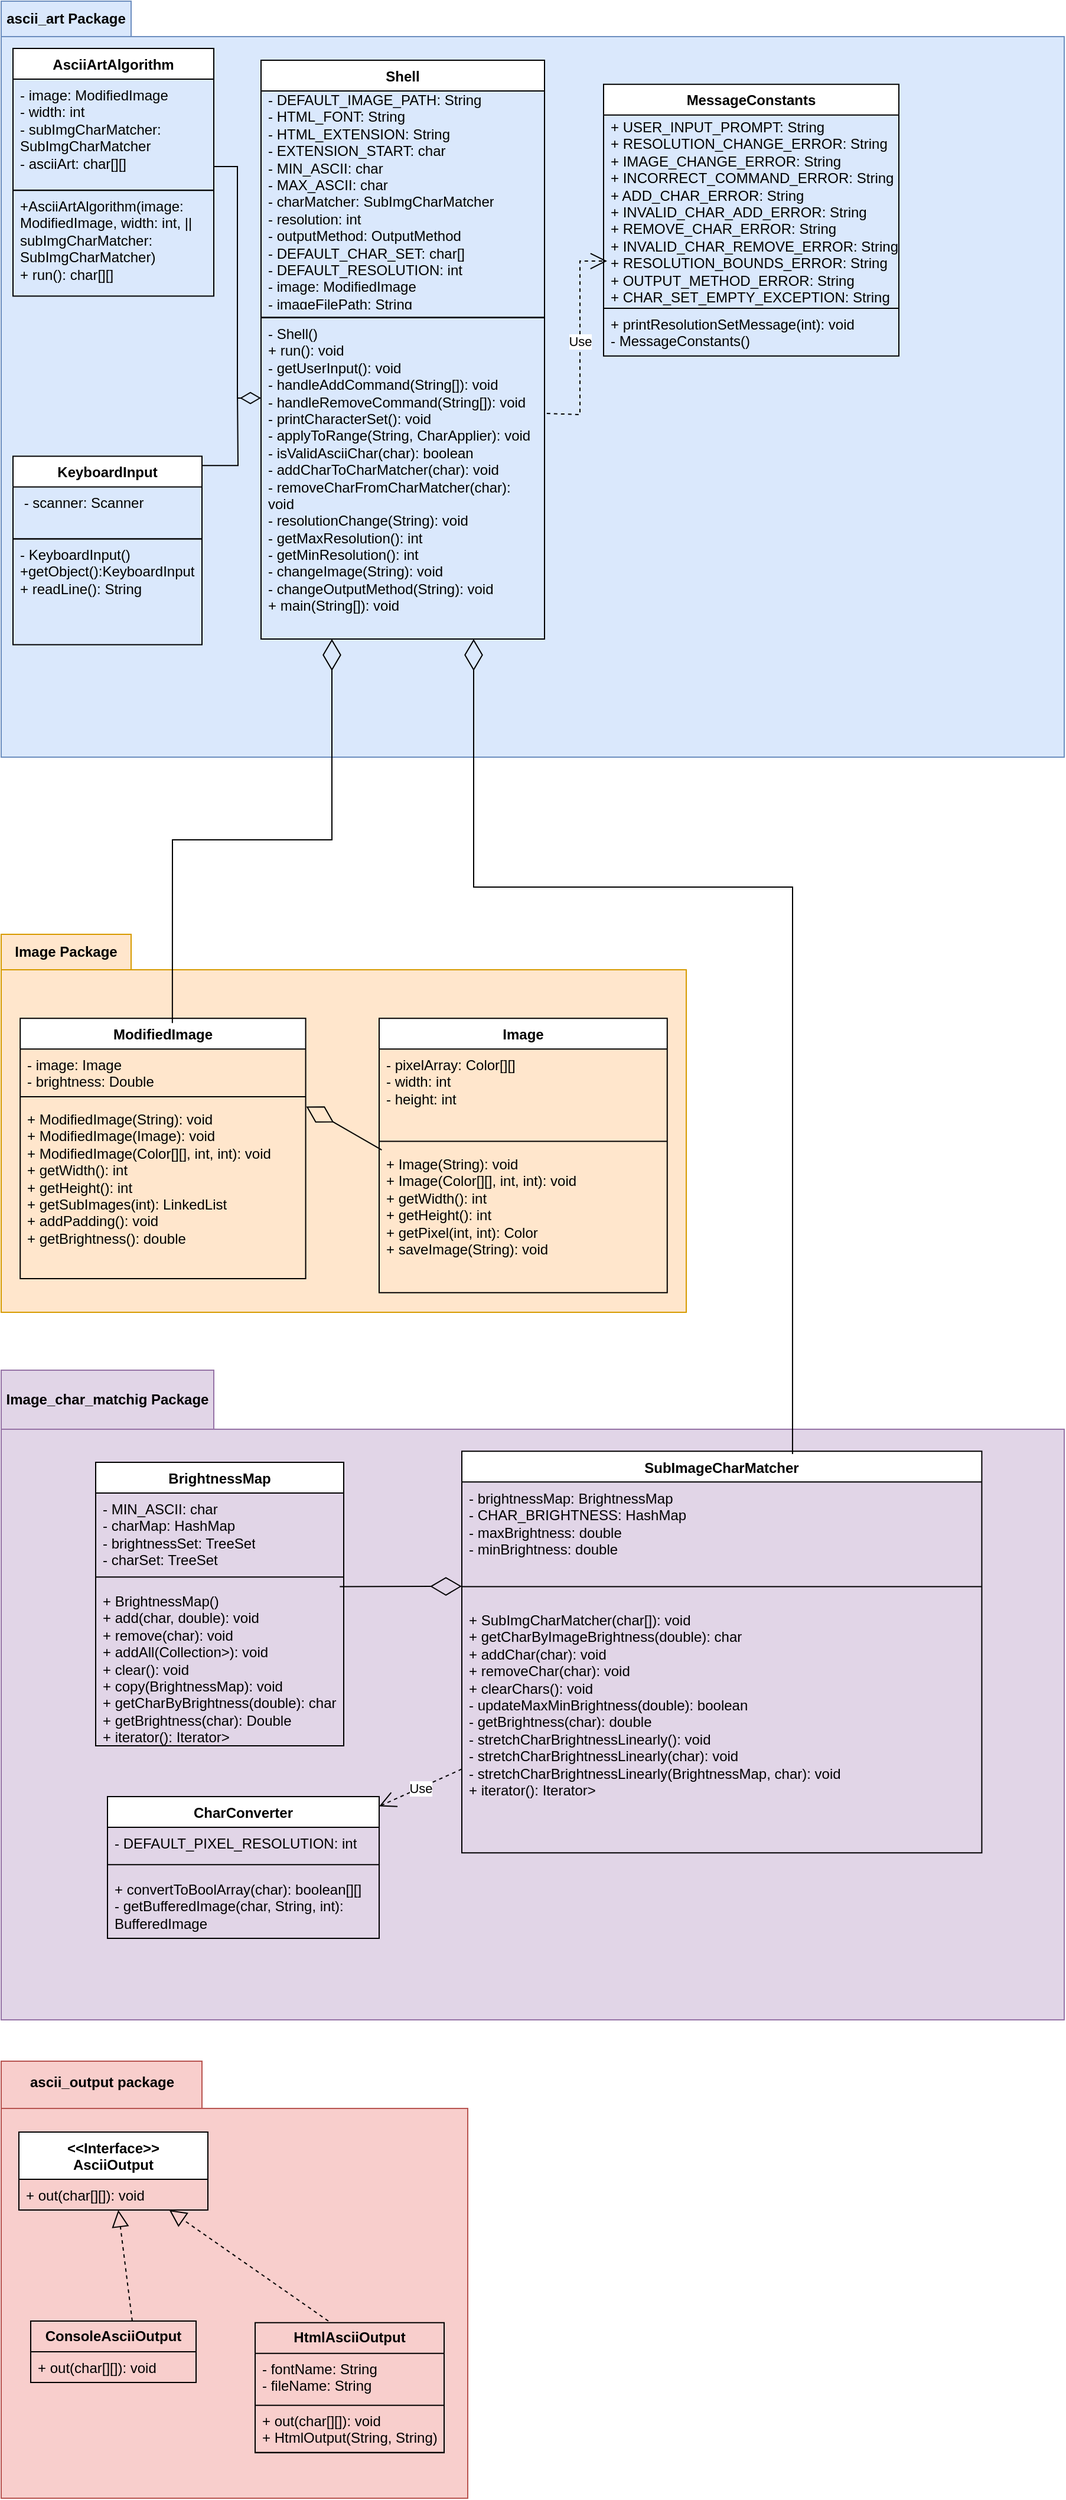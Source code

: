 <mxfile version="23.1.7" type="github">
  <diagram name="‫עמוד-1‬" id="9FOxikn_2bk7BjKEbO-x">
    <mxGraphModel dx="1434" dy="738" grid="1" gridSize="10" guides="1" tooltips="1" connect="1" arrows="1" fold="1" page="1" pageScale="1" pageWidth="827" pageHeight="1169" math="0" shadow="0">
      <root>
        <mxCell id="0" />
        <mxCell id="1" parent="0" />
        <mxCell id="Vb6RsHlkbNNhMtVp6kEj-1" value="ascii_art Package" style="shape=folder;fontStyle=1;tabWidth=110;tabHeight=30;tabPosition=left;html=1;boundedLbl=1;labelInHeader=1;container=1;collapsible=0;whiteSpace=wrap;fillColor=#dae8fc;strokeColor=#6c8ebf;" parent="1" vertex="1">
          <mxGeometry y="10" width="900" height="640" as="geometry" />
        </mxCell>
        <mxCell id="Vb6RsHlkbNNhMtVp6kEj-2" value="" style="html=1;strokeColor=none;resizeWidth=1;resizeHeight=1;fillColor=none;part=1;connectable=0;allowArrows=0;deletable=0;whiteSpace=wrap;" parent="Vb6RsHlkbNNhMtVp6kEj-1" vertex="1">
          <mxGeometry width="839.326" height="408.706" relative="1" as="geometry">
            <mxPoint y="30" as="offset" />
          </mxGeometry>
        </mxCell>
        <mxCell id="xFL0W7bVsGVKbV0ON2sQ-131" value="" style="group" parent="Vb6RsHlkbNNhMtVp6kEj-1" vertex="1" connectable="0">
          <mxGeometry x="10" y="385.2" width="160" height="159.6" as="geometry" />
        </mxCell>
        <mxCell id="IPb3zjva4fTOaODKoA8U-5" style="edgeStyle=orthogonalEdgeStyle;rounded=0;orthogonalLoop=1;jettySize=auto;html=1;exitX=1;exitY=0;exitDx=0;exitDy=0;endArrow=none;endFill=0;" parent="xFL0W7bVsGVKbV0ON2sQ-131" source="xFL0W7bVsGVKbV0ON2sQ-132" edge="1">
          <mxGeometry relative="1" as="geometry">
            <mxPoint x="190" y="-55.2" as="targetPoint" />
          </mxGeometry>
        </mxCell>
        <mxCell id="xFL0W7bVsGVKbV0ON2sQ-132" value="- KeyboardInput()&lt;br&gt;+getObject():KeyboardInput&amp;nbsp; + readLine(): String&amp;nbsp; &amp;nbsp;&amp;nbsp;" style="rounded=0;whiteSpace=wrap;html=1;align=left;verticalAlign=top;spacingLeft=4;spacingRight=4;fillColor=none;gradientColor=none;" parent="xFL0W7bVsGVKbV0ON2sQ-131" vertex="1">
          <mxGeometry y="70" width="160" height="89.6" as="geometry" />
        </mxCell>
        <mxCell id="xFL0W7bVsGVKbV0ON2sQ-133" value="&lt;span style=&quot;text-align: left;&quot;&gt;KeyboardInput&lt;/span&gt;" style="swimlane;fontStyle=1;align=center;verticalAlign=top;childLayout=stackLayout;horizontal=1;startSize=26;horizontalStack=0;resizeParent=1;resizeParentMax=0;resizeLast=0;collapsible=1;marginBottom=0;whiteSpace=wrap;html=1;" parent="xFL0W7bVsGVKbV0ON2sQ-131" vertex="1">
          <mxGeometry width="160" height="70" as="geometry">
            <mxRectangle x="210" y="300" width="100" height="30" as="alternateBounds" />
          </mxGeometry>
        </mxCell>
        <mxCell id="xFL0W7bVsGVKbV0ON2sQ-134" value="&amp;nbsp;- scanner: Scanner&amp;nbsp;&amp;nbsp;" style="text;strokeColor=none;fillColor=none;align=left;verticalAlign=top;spacingLeft=4;spacingRight=4;overflow=hidden;rotatable=0;points=[[0,0.5],[1,0.5]];portConstraint=eastwest;whiteSpace=wrap;html=1;" parent="xFL0W7bVsGVKbV0ON2sQ-133" vertex="1">
          <mxGeometry y="26" width="160" height="44" as="geometry" />
        </mxCell>
        <mxCell id="xFL0W7bVsGVKbV0ON2sQ-139" value="" style="group" parent="Vb6RsHlkbNNhMtVp6kEj-1" vertex="1" connectable="0">
          <mxGeometry x="220" y="50" width="260" height="490" as="geometry" />
        </mxCell>
        <mxCell id="xFL0W7bVsGVKbV0ON2sQ-135" value="" style="group" parent="xFL0W7bVsGVKbV0ON2sQ-139" vertex="1" connectable="0">
          <mxGeometry width="240" height="380" as="geometry" />
        </mxCell>
        <mxCell id="xFL0W7bVsGVKbV0ON2sQ-136" value="Shell" style="swimlane;fontStyle=1;align=center;verticalAlign=top;childLayout=stackLayout;horizontal=1;startSize=26;horizontalStack=0;resizeParent=1;resizeParentMax=0;resizeLast=0;collapsible=1;marginBottom=0;whiteSpace=wrap;html=1;container=0;" parent="xFL0W7bVsGVKbV0ON2sQ-135" vertex="1">
          <mxGeometry width="240.0" height="217.619" as="geometry">
            <mxRectangle x="210" y="300" width="100" height="30" as="alternateBounds" />
          </mxGeometry>
        </mxCell>
        <mxCell id="xFL0W7bVsGVKbV0ON2sQ-137" value=" - DEFAULT_IMAGE_PATH: String                                   &#xa; - HTML_FONT: String                                             &#xa; - HTML_EXTENSION: String                                        &#xa; - EXTENSION_START: char                                         &#xa; - MIN_ASCII: char                                               &#xa; - MAX_ASCII: char                                               &#xa; - charMatcher: SubImgCharMatcher                                &#xa; - resolution: int                                               &#xa; - outputMethod: OutputMethod                                    &#xa; - DEFAULT_CHAR_SET: char[]                                      &#xa; - DEFAULT_RESOLUTION: int                                       &#xa; - image: ModifiedImage                                          &#xa; - imageFilePath: String                                          &#xa;                         " style="text;strokeColor=none;fillColor=none;align=left;verticalAlign=top;spacingLeft=4;spacingRight=4;overflow=hidden;rotatable=0;points=[[0,0.5],[1,0.5]];portConstraint=eastwest;whiteSpace=wrap;html=1;" parent="xFL0W7bVsGVKbV0ON2sQ-139" vertex="1">
          <mxGeometry y="20" width="260" height="188.45" as="geometry" />
        </mxCell>
        <mxCell id="xFL0W7bVsGVKbV0ON2sQ-138" value="- Shell()                                                      &lt;br&gt; + run(): void                                                  &lt;br&gt; - getUserInput(): void                                          &lt;br&gt; - handleAddCommand(String[]): void                              &lt;br&gt; - handleRemoveCommand(String[]): void                           &lt;br&gt; - printCharacterSet(): void                                    &lt;br&gt; - applyToRange(String, CharApplier): void&lt;br&gt; - isValidAsciiChar(char): boolean                               &lt;br&gt; - addCharToCharMatcher(char): void                              &lt;br&gt; - removeCharFromCharMatcher(char): void                         &lt;br&gt; - resolutionChange(String): void                                &lt;br&gt; - getMaxResolution(): int                                       &lt;br&gt; - getMinResolution(): int                                       &lt;br&gt; - changeImage(String): void                                     &lt;br&gt; - changeOutputMethod(String): void &lt;br&gt; + main(String[]): void  " style="rounded=0;whiteSpace=wrap;html=1;align=left;verticalAlign=top;spacingLeft=4;spacingRight=4;fillColor=none;gradientColor=none;container=0;" parent="xFL0W7bVsGVKbV0ON2sQ-139" vertex="1">
          <mxGeometry y="218" width="240" height="272" as="geometry" />
        </mxCell>
        <mxCell id="xFL0W7bVsGVKbV0ON2sQ-141" value="" style="group" parent="Vb6RsHlkbNNhMtVp6kEj-1" vertex="1" connectable="0">
          <mxGeometry x="510" y="70.38" width="300" height="230" as="geometry" />
        </mxCell>
        <mxCell id="xFL0W7bVsGVKbV0ON2sQ-126" value=" + printResolutionSetMessage(int): void                         &lt;br&gt;- MessageConstants()" style="rounded=0;whiteSpace=wrap;html=1;align=left;verticalAlign=top;spacingLeft=4;spacingRight=4;fillColor=none;gradientColor=none;" parent="xFL0W7bVsGVKbV0ON2sQ-141" vertex="1">
          <mxGeometry y="189.62" width="250" height="40.38" as="geometry" />
        </mxCell>
        <mxCell id="xFL0W7bVsGVKbV0ON2sQ-140" value="" style="group" parent="xFL0W7bVsGVKbV0ON2sQ-141" vertex="1" connectable="0">
          <mxGeometry width="300" height="211.07" as="geometry" />
        </mxCell>
        <mxCell id="xFL0W7bVsGVKbV0ON2sQ-124" value="MessageConstants" style="swimlane;fontStyle=1;align=center;verticalAlign=top;childLayout=stackLayout;horizontal=1;startSize=26;horizontalStack=0;resizeParent=1;resizeParentMax=0;resizeLast=0;collapsible=1;marginBottom=0;whiteSpace=wrap;html=1;container=0;" parent="xFL0W7bVsGVKbV0ON2sQ-140" vertex="1">
          <mxGeometry width="250" height="189.62" as="geometry">
            <mxRectangle x="210" y="300" width="100" height="30" as="alternateBounds" />
          </mxGeometry>
        </mxCell>
        <mxCell id="xFL0W7bVsGVKbV0ON2sQ-125" value=" + USER_INPUT_PROMPT: String                                    &#xa; + RESOLUTION_CHANGE_ERROR: String                              &#xa; + IMAGE_CHANGE_ERROR: String                                   &#xa; + INCORRECT_COMMAND_ERROR: String                              &#xa; + ADD_CHAR_ERROR: String                                       &#xa; + INVALID_CHAR_ADD_ERROR: String                               &#xa; + REMOVE_CHAR_ERROR: String                                    &#xa; + INVALID_CHAR_REMOVE_ERROR: String                            &#xa; + RESOLUTION_BOUNDS_ERROR: String                              &#xa; + OUTPUT_METHOD_ERROR: String                                  &#xa; + CHAR_SET_EMPTY_EXCEPTION: String &#xa;                         " style="text;strokeColor=none;fillColor=none;align=left;verticalAlign=top;spacingLeft=4;spacingRight=4;overflow=hidden;rotatable=0;points=[[0,0.5],[1,0.5]];portConstraint=eastwest;whiteSpace=wrap;html=1;" parent="xFL0W7bVsGVKbV0ON2sQ-140" vertex="1">
          <mxGeometry y="22.62" width="300" height="167.38" as="geometry" />
        </mxCell>
        <mxCell id="Rr3gNb5iClIFuvdy9yFm-3" value="Use" style="endArrow=open;endSize=12;dashed=1;html=1;rounded=0;exitX=1.008;exitY=0.298;exitDx=0;exitDy=0;exitPerimeter=0;entryX=0.01;entryY=0.759;entryDx=0;entryDy=0;entryPerimeter=0;curved=0;jumpStyle=sharp;" edge="1" parent="Vb6RsHlkbNNhMtVp6kEj-1" source="xFL0W7bVsGVKbV0ON2sQ-138" target="xFL0W7bVsGVKbV0ON2sQ-125">
          <mxGeometry width="160" relative="1" as="geometry">
            <mxPoint x="490.0" y="390" as="sourcePoint" />
            <mxPoint x="717.88" y="416.069" as="targetPoint" />
            <Array as="points">
              <mxPoint x="490" y="350" />
              <mxPoint x="490" y="220" />
            </Array>
          </mxGeometry>
        </mxCell>
        <mxCell id="xFL0W7bVsGVKbV0ON2sQ-22" value="Image Package" style="shape=folder;fontStyle=1;tabWidth=110;tabHeight=30;tabPosition=left;html=1;boundedLbl=1;labelInHeader=1;container=1;collapsible=0;whiteSpace=wrap;fillColor=#ffe6cc;strokeColor=#d79b00;" parent="1" vertex="1">
          <mxGeometry y="800" width="580" height="320" as="geometry" />
        </mxCell>
        <mxCell id="xFL0W7bVsGVKbV0ON2sQ-23" value="" style="html=1;strokeColor=none;resizeWidth=1;resizeHeight=1;fillColor=none;part=1;connectable=0;allowArrows=0;deletable=0;whiteSpace=wrap;" parent="xFL0W7bVsGVKbV0ON2sQ-22" vertex="1">
          <mxGeometry width="561.875" height="207.407" relative="1" as="geometry">
            <mxPoint y="30" as="offset" />
          </mxGeometry>
        </mxCell>
        <mxCell id="xFL0W7bVsGVKbV0ON2sQ-24" value="ModifiedImage" style="swimlane;fontStyle=1;align=center;verticalAlign=top;childLayout=stackLayout;horizontal=1;startSize=26;horizontalStack=0;resizeParent=1;resizeParentMax=0;resizeLast=0;collapsible=1;marginBottom=0;whiteSpace=wrap;html=1;" parent="xFL0W7bVsGVKbV0ON2sQ-22" vertex="1">
          <mxGeometry x="16.116" y="71.111" width="241.674" height="220.366" as="geometry">
            <mxRectangle x="210" y="300" width="100" height="30" as="alternateBounds" />
          </mxGeometry>
        </mxCell>
        <mxCell id="xFL0W7bVsGVKbV0ON2sQ-25" value="- image: Image                                                        &#xa; - brightness: Double  " style="text;strokeColor=none;fillColor=none;align=left;verticalAlign=top;spacingLeft=4;spacingRight=4;overflow=hidden;rotatable=0;points=[[0,0.5],[1,0.5]];portConstraint=eastwest;whiteSpace=wrap;html=1;" parent="xFL0W7bVsGVKbV0ON2sQ-24" vertex="1">
          <mxGeometry y="26" width="241.674" height="35.017" as="geometry" />
        </mxCell>
        <mxCell id="xFL0W7bVsGVKbV0ON2sQ-26" value="" style="line;strokeWidth=1;fillColor=none;align=left;verticalAlign=middle;spacingTop=-1;spacingLeft=3;spacingRight=3;rotatable=0;labelPosition=right;points=[];portConstraint=eastwest;strokeColor=inherit;" parent="xFL0W7bVsGVKbV0ON2sQ-24" vertex="1">
          <mxGeometry y="61.017" width="241.674" height="10.774" as="geometry" />
        </mxCell>
        <mxCell id="xFL0W7bVsGVKbV0ON2sQ-27" value="+ ModifiedImage(String): void                                         &#xa; + ModifiedImage(Image): void                                          &#xa; + ModifiedImage(Color[][], int, int): void                             &#xa; + getWidth(): int                                                     &#xa; + getHeight(): int                                                    &#xa; + getSubImages(int): LinkedList&lt;ModifiedImage&gt;                         &#xa; + addPadding(): void                                                   &#xa; + getBrightness(): double      " style="text;strokeColor=none;fillColor=none;align=left;verticalAlign=top;spacingLeft=4;spacingRight=4;overflow=hidden;rotatable=0;points=[[0,0.5],[1,0.5]];portConstraint=eastwest;whiteSpace=wrap;html=1;" parent="xFL0W7bVsGVKbV0ON2sQ-24" vertex="1">
          <mxGeometry y="71.791" width="241.674" height="148.575" as="geometry" />
        </mxCell>
        <mxCell id="xFL0W7bVsGVKbV0ON2sQ-28" value="Image" style="swimlane;fontStyle=1;align=center;verticalAlign=top;childLayout=stackLayout;horizontal=1;startSize=26;horizontalStack=0;resizeParent=1;resizeParentMax=0;resizeLast=0;collapsible=1;marginBottom=0;whiteSpace=wrap;html=1;" parent="xFL0W7bVsGVKbV0ON2sQ-22" vertex="1">
          <mxGeometry x="320" y="71.11" width="243.89" height="232.228" as="geometry" />
        </mxCell>
        <mxCell id="xFL0W7bVsGVKbV0ON2sQ-29" value="- pixelArray: Color[][]&lt;br&gt;- width: int&lt;br&gt;- height: int" style="text;strokeColor=none;fillColor=none;align=left;verticalAlign=top;spacingLeft=4;spacingRight=4;overflow=hidden;rotatable=0;points=[[0,0.5],[1,0.5]];portConstraint=eastwest;whiteSpace=wrap;html=1;" parent="xFL0W7bVsGVKbV0ON2sQ-28" vertex="1">
          <mxGeometry y="26" width="243.89" height="72.727" as="geometry" />
        </mxCell>
        <mxCell id="xFL0W7bVsGVKbV0ON2sQ-30" value="" style="line;strokeWidth=1;fillColor=none;align=left;verticalAlign=middle;spacingTop=-1;spacingLeft=3;spacingRight=3;rotatable=0;labelPosition=right;points=[];portConstraint=eastwest;strokeColor=inherit;" parent="xFL0W7bVsGVKbV0ON2sQ-28" vertex="1">
          <mxGeometry y="98.727" width="243.89" height="10.774" as="geometry" />
        </mxCell>
        <mxCell id="xFL0W7bVsGVKbV0ON2sQ-31" value="+ Image(String): void                                                 &#xa; + Image(Color[][], int, int): void                                    &#xa; + getWidth(): int                                                     &#xa; + getHeight(): int                                                    &#xa; + getPixel(int, int): Color                                          &#xa; + saveImage(String): void      " style="text;strokeColor=none;fillColor=none;align=left;verticalAlign=top;spacingLeft=4;spacingRight=4;overflow=hidden;rotatable=0;points=[[0,0.5],[1,0.5]];portConstraint=eastwest;whiteSpace=wrap;html=1;" parent="xFL0W7bVsGVKbV0ON2sQ-28" vertex="1">
          <mxGeometry y="109.502" width="243.89" height="122.726" as="geometry" />
        </mxCell>
        <mxCell id="F8fBrZpSHnKWf6rNtkaV-7" value="" style="endArrow=diamondThin;endFill=0;endSize=24;html=1;rounded=0;exitX=0.009;exitY=0.016;exitDx=0;exitDy=0;exitPerimeter=0;entryX=1.002;entryY=0.019;entryDx=0;entryDy=0;entryPerimeter=0;" parent="xFL0W7bVsGVKbV0ON2sQ-22" source="xFL0W7bVsGVKbV0ON2sQ-31" target="xFL0W7bVsGVKbV0ON2sQ-27" edge="1">
          <mxGeometry width="160" relative="1" as="geometry">
            <mxPoint x="330" y="50" as="sourcePoint" />
            <mxPoint x="170" y="50" as="targetPoint" />
          </mxGeometry>
        </mxCell>
        <mxCell id="xFL0W7bVsGVKbV0ON2sQ-42" value="Image_char_matchig Package" style="shape=folder;fontStyle=1;tabWidth=180;tabHeight=50;tabPosition=left;html=1;boundedLbl=1;labelInHeader=1;container=1;collapsible=0;whiteSpace=wrap;fillColor=#e1d5e7;strokeColor=#9673a6;" parent="1" vertex="1">
          <mxGeometry y="1169" width="900" height="550" as="geometry" />
        </mxCell>
        <mxCell id="xFL0W7bVsGVKbV0ON2sQ-43" value="" style="html=1;strokeColor=none;resizeWidth=1;resizeHeight=1;fillColor=none;part=1;connectable=0;allowArrows=0;deletable=0;whiteSpace=wrap;" parent="xFL0W7bVsGVKbV0ON2sQ-42" vertex="1">
          <mxGeometry width="734.604" height="233.575" relative="1" as="geometry">
            <mxPoint y="30" as="offset" />
          </mxGeometry>
        </mxCell>
        <mxCell id="xFL0W7bVsGVKbV0ON2sQ-48" value="SubImageCharMatcher" style="swimlane;fontStyle=1;align=center;verticalAlign=top;childLayout=stackLayout;horizontal=1;startSize=26;horizontalStack=0;resizeParent=1;resizeParentMax=0;resizeLast=0;collapsible=1;marginBottom=0;whiteSpace=wrap;html=1;" parent="xFL0W7bVsGVKbV0ON2sQ-42" vertex="1">
          <mxGeometry x="389.997" y="68.643" width="440.22" height="340" as="geometry" />
        </mxCell>
        <mxCell id="xFL0W7bVsGVKbV0ON2sQ-49" value=" - brightnessMap: BrightnessMap                                    &#xa; - CHAR_BRIGHTNESS: HashMap&lt;Character, Double&gt;                     &#xa; - maxBrightness: double                                           &#xa; - minBrightness: double  " style="text;strokeColor=none;fillColor=none;align=left;verticalAlign=top;spacingLeft=4;spacingRight=4;overflow=hidden;rotatable=0;points=[[0,0.5],[1,0.5]];portConstraint=eastwest;whiteSpace=wrap;html=1;" parent="xFL0W7bVsGVKbV0ON2sQ-48" vertex="1">
          <mxGeometry y="26" width="440.22" height="74" as="geometry" />
        </mxCell>
        <mxCell id="xFL0W7bVsGVKbV0ON2sQ-50" value="" style="line;strokeWidth=1;fillColor=none;align=left;verticalAlign=middle;spacingTop=-1;spacingLeft=3;spacingRight=3;rotatable=0;labelPosition=right;points=[];portConstraint=eastwest;strokeColor=inherit;" parent="xFL0W7bVsGVKbV0ON2sQ-48" vertex="1">
          <mxGeometry y="100" width="440.22" height="29.09" as="geometry" />
        </mxCell>
        <mxCell id="xFL0W7bVsGVKbV0ON2sQ-51" value=" + SubImgCharMatcher(char[]): void&amp;nbsp;&lt;div&gt;+ getCharByImageBrightness(double): char&amp;nbsp;&lt;/div&gt;&lt;div&gt;+ addChar(char): void&amp;nbsp;&lt;/div&gt;&lt;div&gt;+ removeChar(char): void&amp;nbsp;&lt;/div&gt;&lt;div&gt;+ clearChars(): void&amp;nbsp;&lt;/div&gt;&lt;div&gt;- updateMaxMinBrightness(double): boolean&amp;nbsp;&lt;/div&gt;&lt;div&gt;- getBrightness(char): double&amp;nbsp;&lt;/div&gt;&lt;div&gt;- stretchCharBrightnessLinearly(): void&amp;nbsp;&lt;/div&gt;&lt;div&gt;- stretchCharBrightnessLinearly(char): void&lt;/div&gt;&lt;div&gt;- stretchCharBrightnessLinearly(BrightnessMap, char): void&amp;nbsp;&lt;/div&gt;&lt;div&gt;+ iterator(): Iterator&amp;gt; &lt;/div&gt;" style="text;strokeColor=none;fillColor=none;align=left;verticalAlign=top;spacingLeft=4;spacingRight=4;overflow=hidden;rotatable=0;points=[[0,0.5],[1,0.5]];portConstraint=eastwest;whiteSpace=wrap;html=1;" parent="xFL0W7bVsGVKbV0ON2sQ-48" vertex="1">
          <mxGeometry y="129.09" width="440.22" height="210.91" as="geometry" />
        </mxCell>
        <mxCell id="xFL0W7bVsGVKbV0ON2sQ-90" value="CharConverter" style="swimlane;fontStyle=1;align=center;verticalAlign=top;childLayout=stackLayout;horizontal=1;startSize=26;horizontalStack=0;resizeParent=1;resizeParentMax=0;resizeLast=0;collapsible=1;marginBottom=0;whiteSpace=wrap;html=1;" parent="xFL0W7bVsGVKbV0ON2sQ-42" vertex="1">
          <mxGeometry x="90" y="361.0" width="230" height="119.998" as="geometry" />
        </mxCell>
        <mxCell id="xFL0W7bVsGVKbV0ON2sQ-91" value=" - DEFAULT_PIXEL_RESOLUTION: int                                     &#xa;&#xa;" style="text;strokeColor=none;fillColor=none;align=left;verticalAlign=top;spacingLeft=4;spacingRight=4;overflow=hidden;rotatable=0;points=[[0,0.5],[1,0.5]];portConstraint=eastwest;whiteSpace=wrap;html=1;" parent="xFL0W7bVsGVKbV0ON2sQ-90" vertex="1">
          <mxGeometry y="26" width="230" height="24.444" as="geometry" />
        </mxCell>
        <mxCell id="xFL0W7bVsGVKbV0ON2sQ-92" value="" style="line;strokeWidth=1;fillColor=none;align=left;verticalAlign=middle;spacingTop=-1;spacingLeft=3;spacingRight=3;rotatable=0;labelPosition=right;points=[];portConstraint=eastwest;strokeColor=inherit;" parent="xFL0W7bVsGVKbV0ON2sQ-90" vertex="1">
          <mxGeometry y="50.444" width="230" height="14.403" as="geometry" />
        </mxCell>
        <mxCell id="xFL0W7bVsGVKbV0ON2sQ-93" value=" + convertToBoolArray(char): boolean[][]                             &lt;br&gt;- getBufferedImage(char, String, int): BufferedImage" style="text;strokeColor=none;fillColor=none;align=left;verticalAlign=top;spacingLeft=4;spacingRight=4;overflow=hidden;rotatable=0;points=[[0,0.5],[1,0.5]];portConstraint=eastwest;whiteSpace=wrap;html=1;" parent="xFL0W7bVsGVKbV0ON2sQ-90" vertex="1">
          <mxGeometry y="64.848" width="230" height="55.15" as="geometry" />
        </mxCell>
        <mxCell id="Rr3gNb5iClIFuvdy9yFm-2" value="Use" style="endArrow=open;endSize=12;dashed=1;html=1;rounded=0;" edge="1" parent="xFL0W7bVsGVKbV0ON2sQ-42" source="xFL0W7bVsGVKbV0ON2sQ-48" target="xFL0W7bVsGVKbV0ON2sQ-90">
          <mxGeometry width="160" relative="1" as="geometry">
            <mxPoint x="400" y="481" as="sourcePoint" />
            <mxPoint x="560" y="481" as="targetPoint" />
          </mxGeometry>
        </mxCell>
        <mxCell id="xFL0W7bVsGVKbV0ON2sQ-85" value="BrightnessMap" style="swimlane;fontStyle=1;align=center;verticalAlign=top;childLayout=stackLayout;horizontal=1;startSize=26;horizontalStack=0;resizeParent=1;resizeParentMax=0;resizeLast=0;collapsible=1;marginBottom=0;whiteSpace=wrap;html=1;" parent="1" vertex="1">
          <mxGeometry x="80" y="1247" width="210" height="240.001" as="geometry" />
        </mxCell>
        <mxCell id="xFL0W7bVsGVKbV0ON2sQ-86" value=" - MIN_ASCII: char&lt;br&gt;- charMap: HashMap&lt;br&gt;- brightnessSet: TreeSet&lt;br&gt;- charSet: TreeSet" style="text;strokeColor=none;fillColor=none;align=left;verticalAlign=top;spacingLeft=4;spacingRight=4;overflow=hidden;rotatable=0;points=[[0,0.5],[1,0.5]];portConstraint=eastwest;whiteSpace=wrap;html=1;" parent="xFL0W7bVsGVKbV0ON2sQ-85" vertex="1">
          <mxGeometry y="26" width="210" height="64" as="geometry" />
        </mxCell>
        <mxCell id="xFL0W7bVsGVKbV0ON2sQ-87" value="" style="line;strokeWidth=1;fillColor=none;align=left;verticalAlign=middle;spacingTop=-1;spacingLeft=3;spacingRight=3;rotatable=0;labelPosition=right;points=[];portConstraint=eastwest;strokeColor=inherit;" parent="xFL0W7bVsGVKbV0ON2sQ-85" vertex="1">
          <mxGeometry y="90" width="210" height="14.141" as="geometry" />
        </mxCell>
        <mxCell id="xFL0W7bVsGVKbV0ON2sQ-88" value="+ BrightnessMap()&lt;br&gt;+ add(char, double): void                                       &lt;br&gt; + remove(char): void                                            &lt;br&gt; + addAll(Collection&amp;gt;): void&lt;br&gt; + clear(): void                                                 &lt;br&gt; + copy(BrightnessMap): void                                      &lt;br&gt; + getCharByBrightness(double): char                             &lt;br&gt; + getBrightness(char): Double                                   &lt;br&gt; + iterator(): Iterator&amp;gt;" style="text;strokeColor=none;fillColor=none;align=left;verticalAlign=top;spacingLeft=4;spacingRight=4;overflow=hidden;rotatable=0;points=[[0,0.5],[1,0.5]];portConstraint=eastwest;whiteSpace=wrap;html=1;" parent="xFL0W7bVsGVKbV0ON2sQ-85" vertex="1">
          <mxGeometry y="104.141" width="210" height="135.86" as="geometry" />
        </mxCell>
        <mxCell id="F8fBrZpSHnKWf6rNtkaV-5" value="" style="endArrow=diamondThin;endFill=0;endSize=24;html=1;rounded=0;entryX=0.984;entryY=0.008;entryDx=0;entryDy=0;entryPerimeter=0;exitX=0.984;exitY=0.008;exitDx=0;exitDy=0;exitPerimeter=0;" parent="xFL0W7bVsGVKbV0ON2sQ-85" edge="1" source="xFL0W7bVsGVKbV0ON2sQ-88">
          <mxGeometry width="160" relative="1" as="geometry">
            <mxPoint x="123.06" y="-18.0" as="sourcePoint" />
            <mxPoint x="310" y="105" as="targetPoint" />
          </mxGeometry>
        </mxCell>
        <mxCell id="xFL0W7bVsGVKbV0ON2sQ-127" value="" style="group" parent="1" vertex="1" connectable="0">
          <mxGeometry x="10" y="50" width="170" height="209.68" as="geometry" />
        </mxCell>
        <mxCell id="xFL0W7bVsGVKbV0ON2sQ-128" value="AsciiArtAlgorithm" style="swimlane;fontStyle=1;align=center;verticalAlign=top;childLayout=stackLayout;horizontal=1;startSize=26;horizontalStack=0;resizeParent=1;resizeParentMax=0;resizeLast=0;collapsible=1;marginBottom=0;whiteSpace=wrap;html=1;container=0;" parent="xFL0W7bVsGVKbV0ON2sQ-127" vertex="1">
          <mxGeometry width="170" height="120.08" as="geometry">
            <mxRectangle x="210" y="300" width="100" height="30" as="alternateBounds" />
          </mxGeometry>
        </mxCell>
        <mxCell id="xFL0W7bVsGVKbV0ON2sQ-129" value="+AsciiArtAlgorithm(image: ModifiedImage, width: int,      ||                      subImgCharMatcher: SubImgCharMatcher)&lt;br&gt;+ run(): char[][] " style="rounded=0;whiteSpace=wrap;html=1;align=left;verticalAlign=top;spacingLeft=4;spacingRight=4;fillColor=none;gradientColor=none;container=0;" parent="xFL0W7bVsGVKbV0ON2sQ-127" vertex="1">
          <mxGeometry y="120.08" width="170" height="89.6" as="geometry" />
        </mxCell>
        <mxCell id="xFL0W7bVsGVKbV0ON2sQ-130" value="- image: ModifiedImage&lt;br&gt;- width: int&amp;nbsp;&lt;br&gt;- subImgCharMatcher: SubImgCharMatcher&amp;nbsp;&lt;div&gt;- asciiArt: char[][]&lt;/div&gt;" style="text;strokeColor=none;fillColor=none;align=left;verticalAlign=top;spacingLeft=4;spacingRight=4;overflow=hidden;rotatable=0;points=[[0,0.5],[1,0.5]];portConstraint=eastwest;whiteSpace=wrap;html=1;" parent="xFL0W7bVsGVKbV0ON2sQ-127" vertex="1">
          <mxGeometry y="26" width="170" height="94.08" as="geometry" />
        </mxCell>
        <mxCell id="F8fBrZpSHnKWf6rNtkaV-8" value="" style="shape=folder;fontStyle=1;spacingTop=10;tabWidth=170;tabHeight=40;tabPosition=left;html=1;whiteSpace=wrap;fillColor=#f8cecc;strokeColor=#b85450;" parent="1" vertex="1">
          <mxGeometry y="1754" width="395" height="370" as="geometry" />
        </mxCell>
        <mxCell id="F8fBrZpSHnKWf6rNtkaV-10" value="ascii_output package" style="text;align=center;fontStyle=1;verticalAlign=middle;spacingLeft=3;spacingRight=3;strokeColor=none;rotatable=1;points=[[0,0.5],[1,0.5]];portConstraint=eastwest;html=1;movable=1;resizable=1;deletable=1;editable=1;locked=0;connectable=1;" parent="1" vertex="1">
          <mxGeometry x="5" y="1754" width="160" height="36" as="geometry" />
        </mxCell>
        <mxCell id="F8fBrZpSHnKWf6rNtkaV-19" value="&amp;lt;&amp;lt;Interface&amp;gt;&amp;gt;&lt;br&gt;AsciiOutput" style="swimlane;fontStyle=1;align=center;verticalAlign=top;childLayout=stackLayout;horizontal=1;startSize=40;horizontalStack=0;resizeParent=1;resizeParentMax=0;resizeLast=0;collapsible=1;marginBottom=0;whiteSpace=wrap;html=1;" parent="1" vertex="1">
          <mxGeometry x="15" y="1814" width="160" height="66" as="geometry" />
        </mxCell>
        <mxCell id="F8fBrZpSHnKWf6rNtkaV-22" value="+ out(char[][]): void" style="text;strokeColor=none;fillColor=none;align=left;verticalAlign=top;spacingLeft=4;spacingRight=4;overflow=hidden;rotatable=0;points=[[0,0.5],[1,0.5]];portConstraint=eastwest;whiteSpace=wrap;html=1;" parent="F8fBrZpSHnKWf6rNtkaV-19" vertex="1">
          <mxGeometry y="40" width="160" height="26" as="geometry" />
        </mxCell>
        <mxCell id="F8fBrZpSHnKWf6rNtkaV-23" value="&lt;b&gt;ConsoleAsciiOutput&lt;/b&gt;" style="swimlane;fontStyle=0;childLayout=stackLayout;horizontal=1;startSize=26;fillColor=none;horizontalStack=0;resizeParent=1;resizeParentMax=0;resizeLast=0;collapsible=1;marginBottom=0;whiteSpace=wrap;html=1;" parent="1" vertex="1">
          <mxGeometry x="25" y="1974" width="140" height="52" as="geometry" />
        </mxCell>
        <mxCell id="F8fBrZpSHnKWf6rNtkaV-24" value="+ out(char[][]): void" style="text;strokeColor=none;fillColor=none;align=left;verticalAlign=top;spacingLeft=4;spacingRight=4;overflow=hidden;rotatable=0;points=[[0,0.5],[1,0.5]];portConstraint=eastwest;whiteSpace=wrap;html=1;" parent="F8fBrZpSHnKWf6rNtkaV-23" vertex="1">
          <mxGeometry y="26" width="140" height="26" as="geometry" />
        </mxCell>
        <mxCell id="F8fBrZpSHnKWf6rNtkaV-27" value="" style="endArrow=block;dashed=1;endFill=0;endSize=12;html=1;rounded=0;exitX=0.614;exitY=0;exitDx=0;exitDy=0;exitPerimeter=0;" parent="1" source="F8fBrZpSHnKWf6rNtkaV-23" target="F8fBrZpSHnKWf6rNtkaV-19" edge="1">
          <mxGeometry width="160" relative="1" as="geometry">
            <mxPoint x="495" y="2112" as="sourcePoint" />
            <mxPoint x="275" y="1924" as="targetPoint" />
          </mxGeometry>
        </mxCell>
        <mxCell id="F8fBrZpSHnKWf6rNtkaV-28" value="&lt;b&gt;HtmlAsciiOutput&lt;/b&gt;" style="swimlane;fontStyle=0;childLayout=stackLayout;horizontal=1;startSize=26;fillColor=none;horizontalStack=0;resizeParent=1;resizeParentMax=0;resizeLast=0;collapsible=1;marginBottom=0;whiteSpace=wrap;html=1;" parent="1" vertex="1">
          <mxGeometry x="215" y="1975.34" width="160" height="110" as="geometry" />
        </mxCell>
        <mxCell id="F8fBrZpSHnKWf6rNtkaV-29" value="- fontName: String&lt;br&gt;- fileName: String" style="text;strokeColor=none;fillColor=none;align=left;verticalAlign=top;spacingLeft=4;spacingRight=4;overflow=hidden;rotatable=0;points=[[0,0.5],[1,0.5]];portConstraint=eastwest;whiteSpace=wrap;html=1;" parent="F8fBrZpSHnKWf6rNtkaV-28" vertex="1">
          <mxGeometry y="26" width="160" height="44" as="geometry" />
        </mxCell>
        <mxCell id="F8fBrZpSHnKWf6rNtkaV-31" value="+ out(char[][]): void&lt;br&gt;+ HtmlOutput(String, String)" style="text;strokeColor=default;fillColor=none;align=left;verticalAlign=top;spacingLeft=4;spacingRight=4;overflow=hidden;rotatable=0;points=[[0,0.5],[1,0.5]];portConstraint=eastwest;whiteSpace=wrap;html=1;" parent="F8fBrZpSHnKWf6rNtkaV-28" vertex="1">
          <mxGeometry y="70" width="160" height="40" as="geometry" />
        </mxCell>
        <mxCell id="F8fBrZpSHnKWf6rNtkaV-30" value="" style="endArrow=block;dashed=1;endFill=0;endSize=12;html=1;rounded=0;exitX=0.614;exitY=0;exitDx=0;exitDy=0;exitPerimeter=0;" parent="1" target="F8fBrZpSHnKWf6rNtkaV-19" edge="1">
          <mxGeometry width="160" relative="1" as="geometry">
            <mxPoint x="277" y="1974" as="sourcePoint" />
            <mxPoint x="265" y="1880" as="targetPoint" />
          </mxGeometry>
        </mxCell>
        <mxCell id="IPb3zjva4fTOaODKoA8U-3" style="edgeStyle=orthogonalEdgeStyle;rounded=0;orthogonalLoop=1;jettySize=auto;html=1;exitX=1;exitY=0;exitDx=0;exitDy=0;entryX=0;entryY=0.25;entryDx=0;entryDy=0;endArrow=diamondThin;endFill=0;endSize=15;" parent="1" source="xFL0W7bVsGVKbV0ON2sQ-129" target="xFL0W7bVsGVKbV0ON2sQ-138" edge="1">
          <mxGeometry relative="1" as="geometry">
            <Array as="points">
              <mxPoint x="180" y="150" />
              <mxPoint x="200" y="150" />
              <mxPoint x="200" y="346" />
            </Array>
          </mxGeometry>
        </mxCell>
        <mxCell id="Rr3gNb5iClIFuvdy9yFm-5" value="" style="endArrow=diamondThin;endFill=0;endSize=24;html=1;rounded=0;strokeColor=none;jumpStyle=line;exitX=0.568;exitY=0.001;exitDx=0;exitDy=0;exitPerimeter=0;" edge="1" parent="1" source="xFL0W7bVsGVKbV0ON2sQ-48">
          <mxGeometry width="160" relative="1" as="geometry">
            <mxPoint x="569.322" y="1238.023" as="sourcePoint" />
            <mxPoint x="200" y="400" as="targetPoint" />
            <Array as="points">
              <mxPoint x="640" y="760" />
              <mxPoint x="200" y="760" />
            </Array>
          </mxGeometry>
        </mxCell>
        <mxCell id="Rr3gNb5iClIFuvdy9yFm-6" value="" style="endArrow=diamondThin;endFill=0;endSize=24;html=1;rounded=0;exitX=0.636;exitY=0.007;exitDx=0;exitDy=0;exitPerimeter=0;entryX=0.75;entryY=1;entryDx=0;entryDy=0;" edge="1" parent="1" source="xFL0W7bVsGVKbV0ON2sQ-48" target="xFL0W7bVsGVKbV0ON2sQ-138">
          <mxGeometry width="160" relative="1" as="geometry">
            <mxPoint x="620" y="1000" as="sourcePoint" />
            <mxPoint x="200" y="300" as="targetPoint" />
            <Array as="points">
              <mxPoint x="670" y="760" />
              <mxPoint x="400" y="760" />
            </Array>
          </mxGeometry>
        </mxCell>
        <mxCell id="Rr3gNb5iClIFuvdy9yFm-7" value="" style="endArrow=diamondThin;endFill=0;endSize=24;html=1;rounded=0;exitX=0.533;exitY=0.018;exitDx=0;exitDy=0;exitPerimeter=0;entryX=0.25;entryY=1;entryDx=0;entryDy=0;" edge="1" parent="1" source="xFL0W7bVsGVKbV0ON2sQ-24" target="xFL0W7bVsGVKbV0ON2sQ-138">
          <mxGeometry width="160" relative="1" as="geometry">
            <mxPoint x="117.5" y="750" as="sourcePoint" />
            <mxPoint x="277.5" y="750" as="targetPoint" />
            <Array as="points">
              <mxPoint x="145" y="720" />
              <mxPoint x="280" y="720" />
            </Array>
          </mxGeometry>
        </mxCell>
      </root>
    </mxGraphModel>
  </diagram>
</mxfile>
